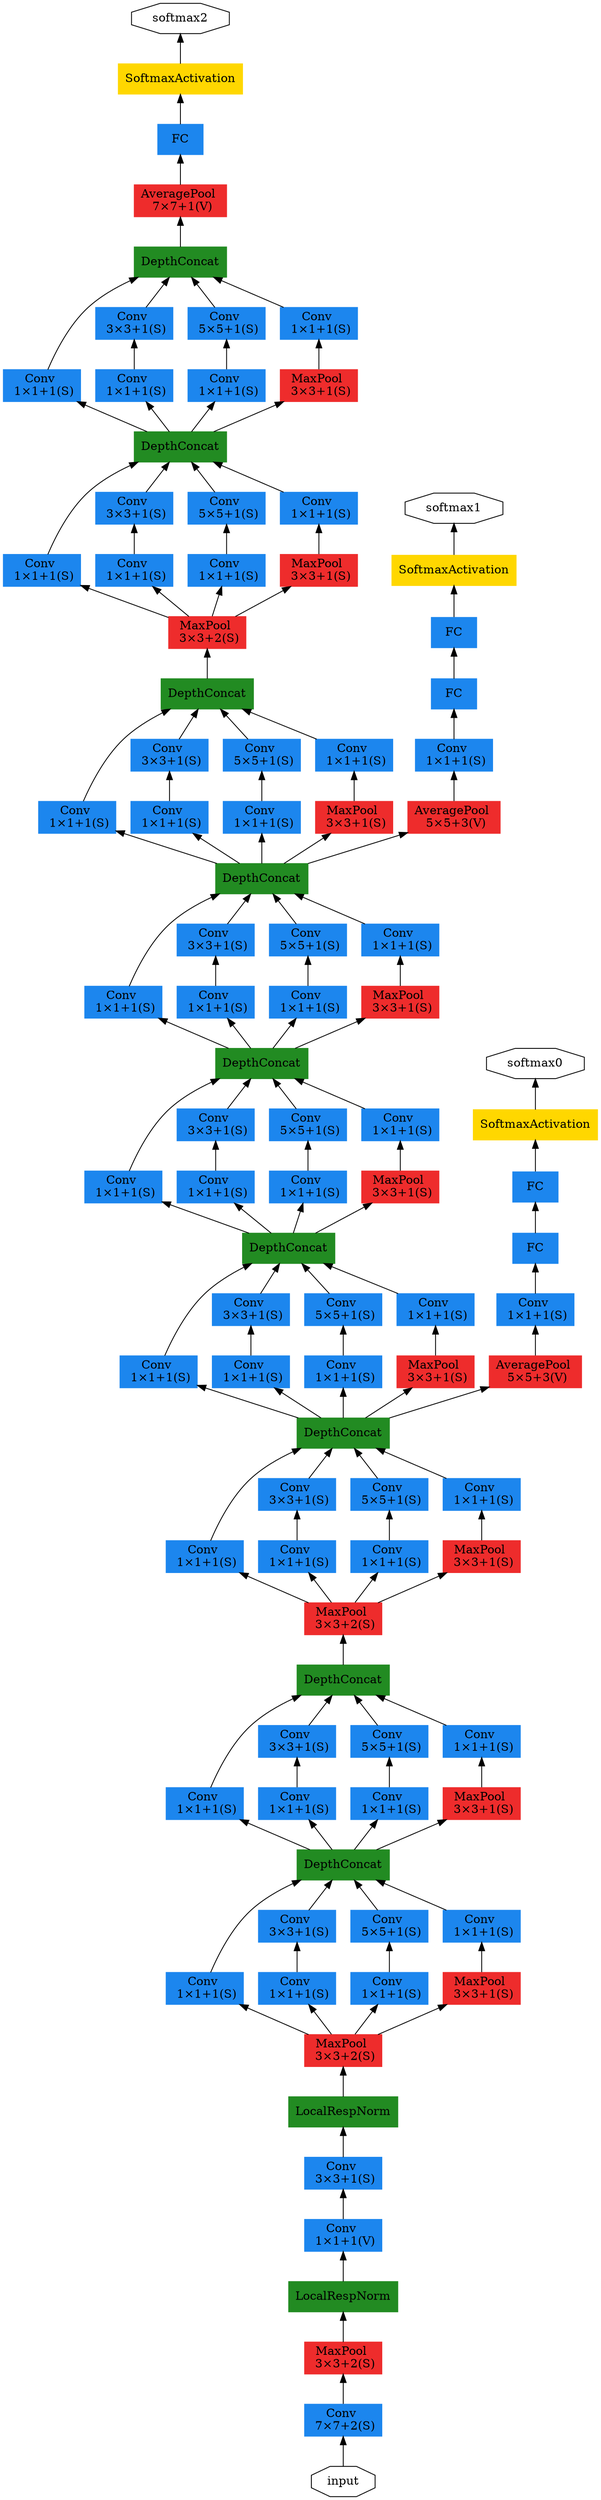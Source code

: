 digraph googlenet{
    softmax2 -> SoftmaxActivation1[dir=back];
    SoftmaxActivation1 -> FC1[dir=back];
    FC1 -> AveragePool1[dir=back];
    AveragePool1 -> DepthConcat1[dir=back];
    DepthConcat1 -> Conv21_1[dir=back];
    DepthConcat1 -> Conv21_2[dir=back];
    DepthConcat1 -> Conv21_3[dir=back];
    DepthConcat1 -> Conv21_4[dir=back];
    Conv21_1 -> DepthConcat2[dir=back];
    Conv21_2 -> Conv20_1[dir=back];
    Conv21_3 -> Conv20_2[dir=back];
    Conv21_4 -> MaxPool1[dir=back];
    Conv20_1 -> DepthConcat2[dir=back];
    Conv20_2 -> DepthConcat2[dir=back];
    MaxPool1 -> DepthConcat2[dir=back];
    DepthConcat2 -> Conv19_1[dir=back];
    DepthConcat2 -> Conv19_2[dir=back];
    DepthConcat2 -> Conv19_3[dir=back];
    DepthConcat2 -> Conv19_4[dir=back];
    Conv19_1 -> MaxPool3[dir=back];
    Conv19_2 -> Conv18_1[dir=back];
    Conv19_3 -> Conv18_2[dir=back];
    Conv19_4 -> MaxPool2[dir=back];
    Conv18_1 -> MaxPool3[dir=back];
    Conv18_2 -> MaxPool3[dir=back];
    MaxPool2 -> MaxPool3[dir=back];
    MaxPool3 -> DepthConcat3[dir=back];
    DepthConcat3 -> Conv17_1[dir=back];
    DepthConcat3 -> Conv17_2[dir=back];
    DepthConcat3 -> Conv17_3[dir=back];
    DepthConcat3 -> Conv17_4[dir=back];
    Conv17_1 -> DepthConcat4[dir=back];
    Conv17_2 -> Conv16_1[dir=back];
    Conv17_3 -> Conv16_2[dir=back];
    Conv17_4 -> MaxPool4[dir=back];
    Conv17_5 -> AveragePool2[dir=back];
    Conv16_1 -> DepthConcat4[dir=back];
    Conv16_2 -> DepthConcat4[dir=back];
    MaxPool4 -> DepthConcat4[dir=back];
    softmax1 -> SoftmaxActivation2[dir=back];
    SoftmaxActivation2 -> FC3[dir=back];
    FC3 -> FC2[dir=back];
    FC2 -> Conv17_5[dir=back]
    AveragePool2 -> DepthConcat4[dir=back];
    DepthConcat4 -> Conv15_1[dir=back];
    DepthConcat4 -> Conv15_2[dir=back];
    DepthConcat4 -> Conv15_3[dir=back];
    DepthConcat4 -> Conv15_4[dir=back];
    Conv15_1 -> DepthConcat5[dir=back];
    Conv15_2 -> Conv14_1[dir=back];
    Conv15_3 -> Conv14_2[dir=back];
    Conv15_4 -> MaxPool5[dir=back];
    Conv14_1 -> DepthConcat5[dir=back];
    Conv14_2 -> DepthConcat5[dir=back];
    MaxPool5 -> DepthConcat5[dir=back];
    DepthConcat5 -> Conv13_1[dir=back];
    DepthConcat5 -> Conv13_2[dir=back];
    DepthConcat5 -> Conv13_3[dir=back];
    DepthConcat5 -> Conv13_4[dir=back];
    Conv13_1 -> DepthConcat6[dir=back];
    Conv13_2 -> Conv12_1[dir=back];
    Conv13_3 -> Conv12_2[dir=back];
    Conv13_4 -> MaxPool6[dir=back];
    Conv12_1 -> DepthConcat6[dir=back];
    Conv12_2 -> DepthConcat6[dir=back];
    MaxPool6 -> DepthConcat6[dir=back];
    DepthConcat6 -> Conv11_1[dir=back];
    DepthConcat6 -> Conv11_2[dir=back];
    DepthConcat6 -> Conv11_3[dir=back];
    DepthConcat6 -> Conv11_4[dir=back];
    Conv11_1 -> DepthConcat7[dir=back];
    Conv11_2 -> Conv10_1[dir=back];
    Conv11_3 -> Conv10_2[dir=back];
    Conv11_4 -> MaxPool7[dir=back];
    softmax0 -> SoftmaxActivation3[dir=back];
    SoftmaxActivation3 -> FC4[dir=back];
    FC4 -> FC5[dir=back];
    FC5 -> Conv11_5[dir=back];
    Conv11_5 -> AveragePool3[dir=back];
    Conv10_1 -> DepthConcat7[dir=back];
    Conv10_2 -> DepthConcat7[dir=back];
    MaxPool7 -> DepthConcat7[dir=back];
    AveragePool3 -> DepthConcat7[dir=back];
    DepthConcat7 -> Conv9_1[dir=back];
    DepthConcat7 -> Conv9_2[dir=back];
    DepthConcat7 -> Conv9_3[dir=back];
    DepthConcat7 -> Conv9_4[dir=back];
    Conv9_1 -> MaxPool9[dir=back];
    Conv9_2 -> Conv8_1[dir=back];
    Conv9_3 -> Conv8_2[dir=back];
    Conv9_4 -> MaxPool8[dir=back];
    Conv8_1 -> MaxPool9[dir=back];
    Conv8_2 -> MaxPool9[dir=back];
    MaxPool8 -> MaxPool9[dir=back];
    MaxPool9 -> DepthConcat8[dir=back];
    DepthConcat8 -> Conv7_1[dir=back];
    DepthConcat8 -> Conv7_2[dir=back];
    DepthConcat8 -> Conv7_3[dir=back];
    DepthConcat8 -> Conv7_4[dir=back];
    Conv7_1 -> DepthConcat9[dir=back];
    Conv7_2 -> Conv6_1[dir=back];
    Conv7_3 -> Conv6_2[dir=back];
    Conv7_4 -> MaxPool10[dir=back];
    Conv6_1 -> DepthConcat9[dir=back];
    Conv6_2 -> DepthConcat9[dir=back];
    MaxPool10 -> DepthConcat9[dir=back];
    DepthConcat9 -> Conv5_1[dir=back];
    DepthConcat9 -> Conv5_2[dir=back];
    DepthConcat9 -> Conv5_3[dir=back];
    DepthConcat9 -> Conv5_4[dir=back];
    Conv5_1 -> MaxPool12[dir=back];
    Conv5_2 -> Conv4_1[dir=back];
    Conv5_3 -> Conv4_2[dir=back];
    Conv5_4 -> MaxPool11[dir=back];
    Conv4_1 -> MaxPool12[dir=back];
    Conv4_2 -> MaxPool12[dir=back];
    MaxPool11 -> MaxPool12[dir=back];
    MaxPool12 -> LocalRespNorm1[dir=back];
    LocalRespNorm1 -> Conv3[dir=back];
    Conv3 -> Conv2[dir=back];
    Conv2 -> LocalRespNorm2[dir=back];
    LocalRespNorm2 -> MaxPool13[dir=back];
    MaxPool13 -> Conv1[dir=back];  
    Conv1 -> input[dir=back];

    softmax2 [shape=octagon];

    SoftmaxActivation1 [shape=box, color=gold, style=filled, label="SoftmaxActivation"];

    FC1 [shape=box, color=dodgerblue2, style=filled, label="FC"];

    AveragePool1 [shape=box, color=firebrick2, style=filled, label="AveragePool \n 7×7+1(V)"];
    
    DepthConcat1 [shape=box, color=forestgreen, style=filled, label="DepthConcat"];
    
    Conv21_1 [shape=box, color=dodgerblue2, style=filled, label="Conv \n 1×1+1(S)"];
    Conv21_2 [shape=box, color=dodgerblue2, style=filled, label="Conv \n 3×3+1(S)"];
    Conv21_3 [shape=box, color=dodgerblue2, style=filled, label="Conv \n 5×5+1(S)"];
    Conv21_4 [shape=box, color=dodgerblue2, style=filled, label="Conv \n 1×1+1(S)"];
    
    Conv20_1 [shape=box, color=dodgerblue2, style=filled, label="Conv \n 1×1+1(S)"];
    Conv20_2 [shape=box, color=dodgerblue2, style=filled, label="Conv \n 1×1+1(S)"];
    MaxPool1 [shape=box, color=firebrick2, style=filled, label="MaxPool \n 3×3+1(S)"];
    
    DepthConcat2 [shape=box, color=forestgreen, style=filled, label="DepthConcat"];
    
    Conv19_1 [shape=box, color=dodgerblue2, style=filled, label="Conv \n 1×1+1(S)"];
    Conv19_2 [shape=box, color=dodgerblue2, style=filled, label="Conv \n 3×3+1(S)"];
    Conv19_3 [shape=box, color=dodgerblue2, style=filled, label="Conv \n 5×5+1(S)"];
    Conv19_4 [shape=box, color=dodgerblue2, style=filled, label="Conv \n 1×1+1(S)"];
    
    Conv18_1 [shape=box, color=dodgerblue2, style=filled, label="Conv \n 1×1+1(S)"];
    Conv18_2 [shape=box, color=dodgerblue2, style=filled, label="Conv \n 1×1+1(S)"];
    MaxPool2 [shape=box, color=firebrick2, style=filled, label="MaxPool \n 3×3+1(S)"];
    
    MaxPool3 [shape=box, color=firebrick2, style=filled, label="MaxPool \n 3×3+2(S)"];
    
    DepthConcat3 [shape=box, color=forestgreen, style=filled, label="DepthConcat"];
    
    Conv17_1 [shape=box, color=dodgerblue2, style=filled, label="Conv \n 1×1+1(S)"];
    Conv17_2 [shape=box, color=dodgerblue2, style=filled, label="Conv \n 3×3+1(S)"];
    Conv17_3 [shape=box, color=dodgerblue2, style=filled, label="Conv \n 5×5+1(S)"];
    Conv17_4 [shape=box, color=dodgerblue2, style=filled, label="Conv \n 1×1+1(S)"];
    Conv17_5 [shape=box, color=dodgerblue2, style=filled, label="Conv \n 1×1+1(S)"];
    
    FC2 [shape=box, color=dodgerblue2, style=filled, label="FC"];
    FC3 [shape=box, color=dodgerblue2, style=filled, label="FC"];
    SoftmaxActivation2 [shape=box, color=gold, style=filled, label="SoftmaxActivation"];
    softmax1 [shape=octagon];

    Conv16_1 [shape=box, color=dodgerblue2, style=filled, label="Conv \n 1×1+1(S)"];
    Conv16_2 [shape=box, color=dodgerblue2, style=filled, label="Conv \n 1×1+1(S)"];
    MaxPool4 [shape=box, color=firebrick2, style=filled, label="MaxPool \n 3×3+1(S)"];
    AveragePool2 [shape=box, color=firebrick2, style=filled, label="AveragePool \n 5×5+3(V)"];
    
    DepthConcat4 [shape=box, color=forestgreen, style=filled, label="DepthConcat"];

    Conv15_1 [shape=box, color=dodgerblue2, style=filled, label="Conv \n 1×1+1(S)"];
    Conv15_2 [shape=box, color=dodgerblue2, style=filled, label="Conv \n 3×3+1(S)"];
    Conv15_3 [shape=box, color=dodgerblue2, style=filled, label="Conv \n 5×5+1(S)"];
    Conv15_4 [shape=box, color=dodgerblue2, style=filled, label="Conv \n 1×1+1(S)"];
    
    Conv14_1 [shape=box, color=dodgerblue2, style=filled, label="Conv \n 1×1+1(S)"];
    Conv14_2 [shape=box, color=dodgerblue2, style=filled, label="Conv \n 1×1+1(S)"];
    MaxPool5 [shape=box, color=firebrick2, style=filled, label="MaxPool \n 3×3+1(S)"];
    
    DepthConcat5 [shape=box, color=forestgreen, style=filled, label="DepthConcat"];
    
    Conv13_1 [shape=box, color=dodgerblue2, style=filled, label="Conv \n 1×1+1(S)"];
    Conv13_2 [shape=box, color=dodgerblue2, style=filled, label="Conv \n 3×3+1(S)"];
    Conv13_3 [shape=box, color=dodgerblue2, style=filled, label="Conv \n 5×5+1(S)"];
    Conv13_4 [shape=box, color=dodgerblue2, style=filled, label="Conv \n 1×1+1(S)"];
    
    Conv12_1 [shape=box, color=dodgerblue2, style=filled, label="Conv \n 1×1+1(S)"];
    Conv12_2 [shape=box, color=dodgerblue2, style=filled, label="Conv \n 1×1+1(S)"];
    MaxPool6 [shape=box, color=firebrick2, style=filled, label="MaxPool \n 3×3+1(S)"];
    
    DepthConcat6 [shape=box, color=forestgreen, style=filled, label="DepthConcat"];
    
    Conv11_1 [shape=box, color=dodgerblue2, style=filled, label="Conv \n 1×1+1(S)"];
    Conv11_2 [shape=box, color=dodgerblue2, style=filled, label="Conv \n 3×3+1(S)"];
    Conv11_3 [shape=box, color=dodgerblue2, style=filled, label="Conv \n 5×5+1(S)"];
    Conv11_4 [shape=box, color=dodgerblue2, style=filled, label="Conv \n 1×1+1(S)"];
    Conv11_5 [shape=box, color=dodgerblue2, style=filled, label="Conv \n 1×1+1(S)"];
    
    FC4 [shape=box, color=dodgerblue2, style=filled, label="FC"];
    FC5 [shape=box, color=dodgerblue2, style=filled, label="FC"];
    SoftmaxActivation3 [shape=box, color=gold, style=filled, label="SoftmaxActivation"];
    softmax0 [shape=octagon];

    Conv10_1 [shape=box, color=dodgerblue2, style=filled, label="Conv \n 1×1+1(S)"];
    Conv10_2 [shape=box, color=dodgerblue2, style=filled, label="Conv \n 1×1+1(S)"];
    MaxPool7 [shape=box, color=firebrick2, style=filled, label="MaxPool \n 3×3+1(S)"];
    AveragePool3 [shape=box, color=firebrick2, style=filled, label="AveragePool \n 5×5+3(V)"];
    
    DepthConcat7 [shape=box, color=forestgreen, style=filled, label="DepthConcat"];

    Conv9_1 [shape=box, color=dodgerblue2, style=filled, label="Conv \n 1×1+1(S)"];
    Conv9_2 [shape=box, color=dodgerblue2, style=filled, label="Conv \n 3×3+1(S)"];
    Conv9_3 [shape=box, color=dodgerblue2, style=filled, label="Conv \n 5×5+1(S)"];
    Conv9_4 [shape=box, color=dodgerblue2, style=filled, label="Conv \n 1×1+1(S)"];

    Conv8_1 [shape=box, color=dodgerblue2, style=filled, label="Conv \n 1×1+1(S)"];
    Conv8_2 [shape=box, color=dodgerblue2, style=filled, label="Conv \n 1×1+1(S)"];
    MaxPool8 [shape=box, color=firebrick2, style=filled, label="MaxPool \n 3×3+1(S)"];
    
    MaxPool9 [shape=box, color=firebrick2, style=filled, label="MaxPool \n 3×3+2(S)"];
    
    DepthConcat8 [shape=box, color=forestgreen, style=filled, label="DepthConcat"];
    
    Conv7_1 [shape=box, color=dodgerblue2, style=filled, label="Conv \n 1×1+1(S)"];
    Conv7_2 [shape=box, color=dodgerblue2, style=filled, label="Conv \n 3×3+1(S)"];
    Conv7_3 [shape=box, color=dodgerblue2, style=filled, label="Conv \n 5×5+1(S)"];
    Conv7_4 [shape=box, color=dodgerblue2, style=filled, label="Conv \n 1×1+1(S)"];

    Conv6_1 [shape=box, color=dodgerblue2, style=filled, label="Conv \n 1×1+1(S)"];
    Conv6_2 [shape=box, color=dodgerblue2, style=filled, label="Conv \n 1×1+1(S)"];
    MaxPool10 [shape=box, color=firebrick2, style=filled, label="MaxPool \n 3×3+1(S)"];
    
    DepthConcat9 [shape=box, color=forestgreen, style=filled, label="DepthConcat"];

    Conv5_1 [shape=box, color=dodgerblue2, style=filled, label="Conv \n 1×1+1(S)"];
    Conv5_2 [shape=box, color=dodgerblue2, style=filled, label="Conv \n 3×3+1(S)"];
    Conv5_3 [shape=box, color=dodgerblue2, style=filled, label="Conv \n 5×5+1(S)"];
    Conv5_4 [shape=box, color=dodgerblue2, style=filled, label="Conv \n 1×1+1(S)"];

    Conv4_1 [shape=box, color=dodgerblue2, style=filled, label="Conv \n 1×1+1(S)"];
    Conv4_2 [shape=box, color=dodgerblue2, style=filled, label="Conv \n 1×1+1(S)"];
    MaxPool11 [shape=box, color=firebrick2, style=filled, label="MaxPool \n 3×3+1(S)"];
    
    MaxPool12 [shape=box, color=firebrick2, style=filled, label="MaxPool \n 3×3+2(S)"];
    LocalRespNorm1 [shape=box, color=forestgreen, style=filled, label="LocalRespNorm"];

    Conv3 [shape=box, color=dodgerblue2, style=filled, label="Conv \n 3×3+1(S)"];

    Conv2 [shape=box, color=dodgerblue2, style=filled, label="Conv \n 1×1+1(V)"];

    LocalRespNorm2 [shape=box, color=forestgreen, style=filled, label="LocalRespNorm"];

    MaxPool13 [shape=box, color=firebrick2, style=filled, label="MaxPool \n 3×3+2(S)"];

    Conv1 [shape=box, color=dodgerblue2, style=filled, label="Conv \n 7×7+2(S)"];
    
    input [shape=octagon]
}